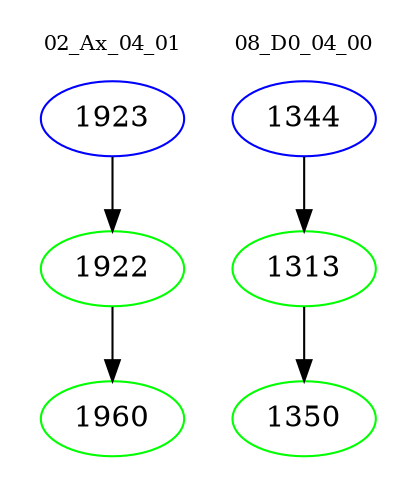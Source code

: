 digraph{
subgraph cluster_0 {
color = white
label = "02_Ax_04_01";
fontsize=10;
T0_1923 [label="1923", color="blue"]
T0_1923 -> T0_1922 [color="black"]
T0_1922 [label="1922", color="green"]
T0_1922 -> T0_1960 [color="black"]
T0_1960 [label="1960", color="green"]
}
subgraph cluster_1 {
color = white
label = "08_D0_04_00";
fontsize=10;
T1_1344 [label="1344", color="blue"]
T1_1344 -> T1_1313 [color="black"]
T1_1313 [label="1313", color="green"]
T1_1313 -> T1_1350 [color="black"]
T1_1350 [label="1350", color="green"]
}
}
